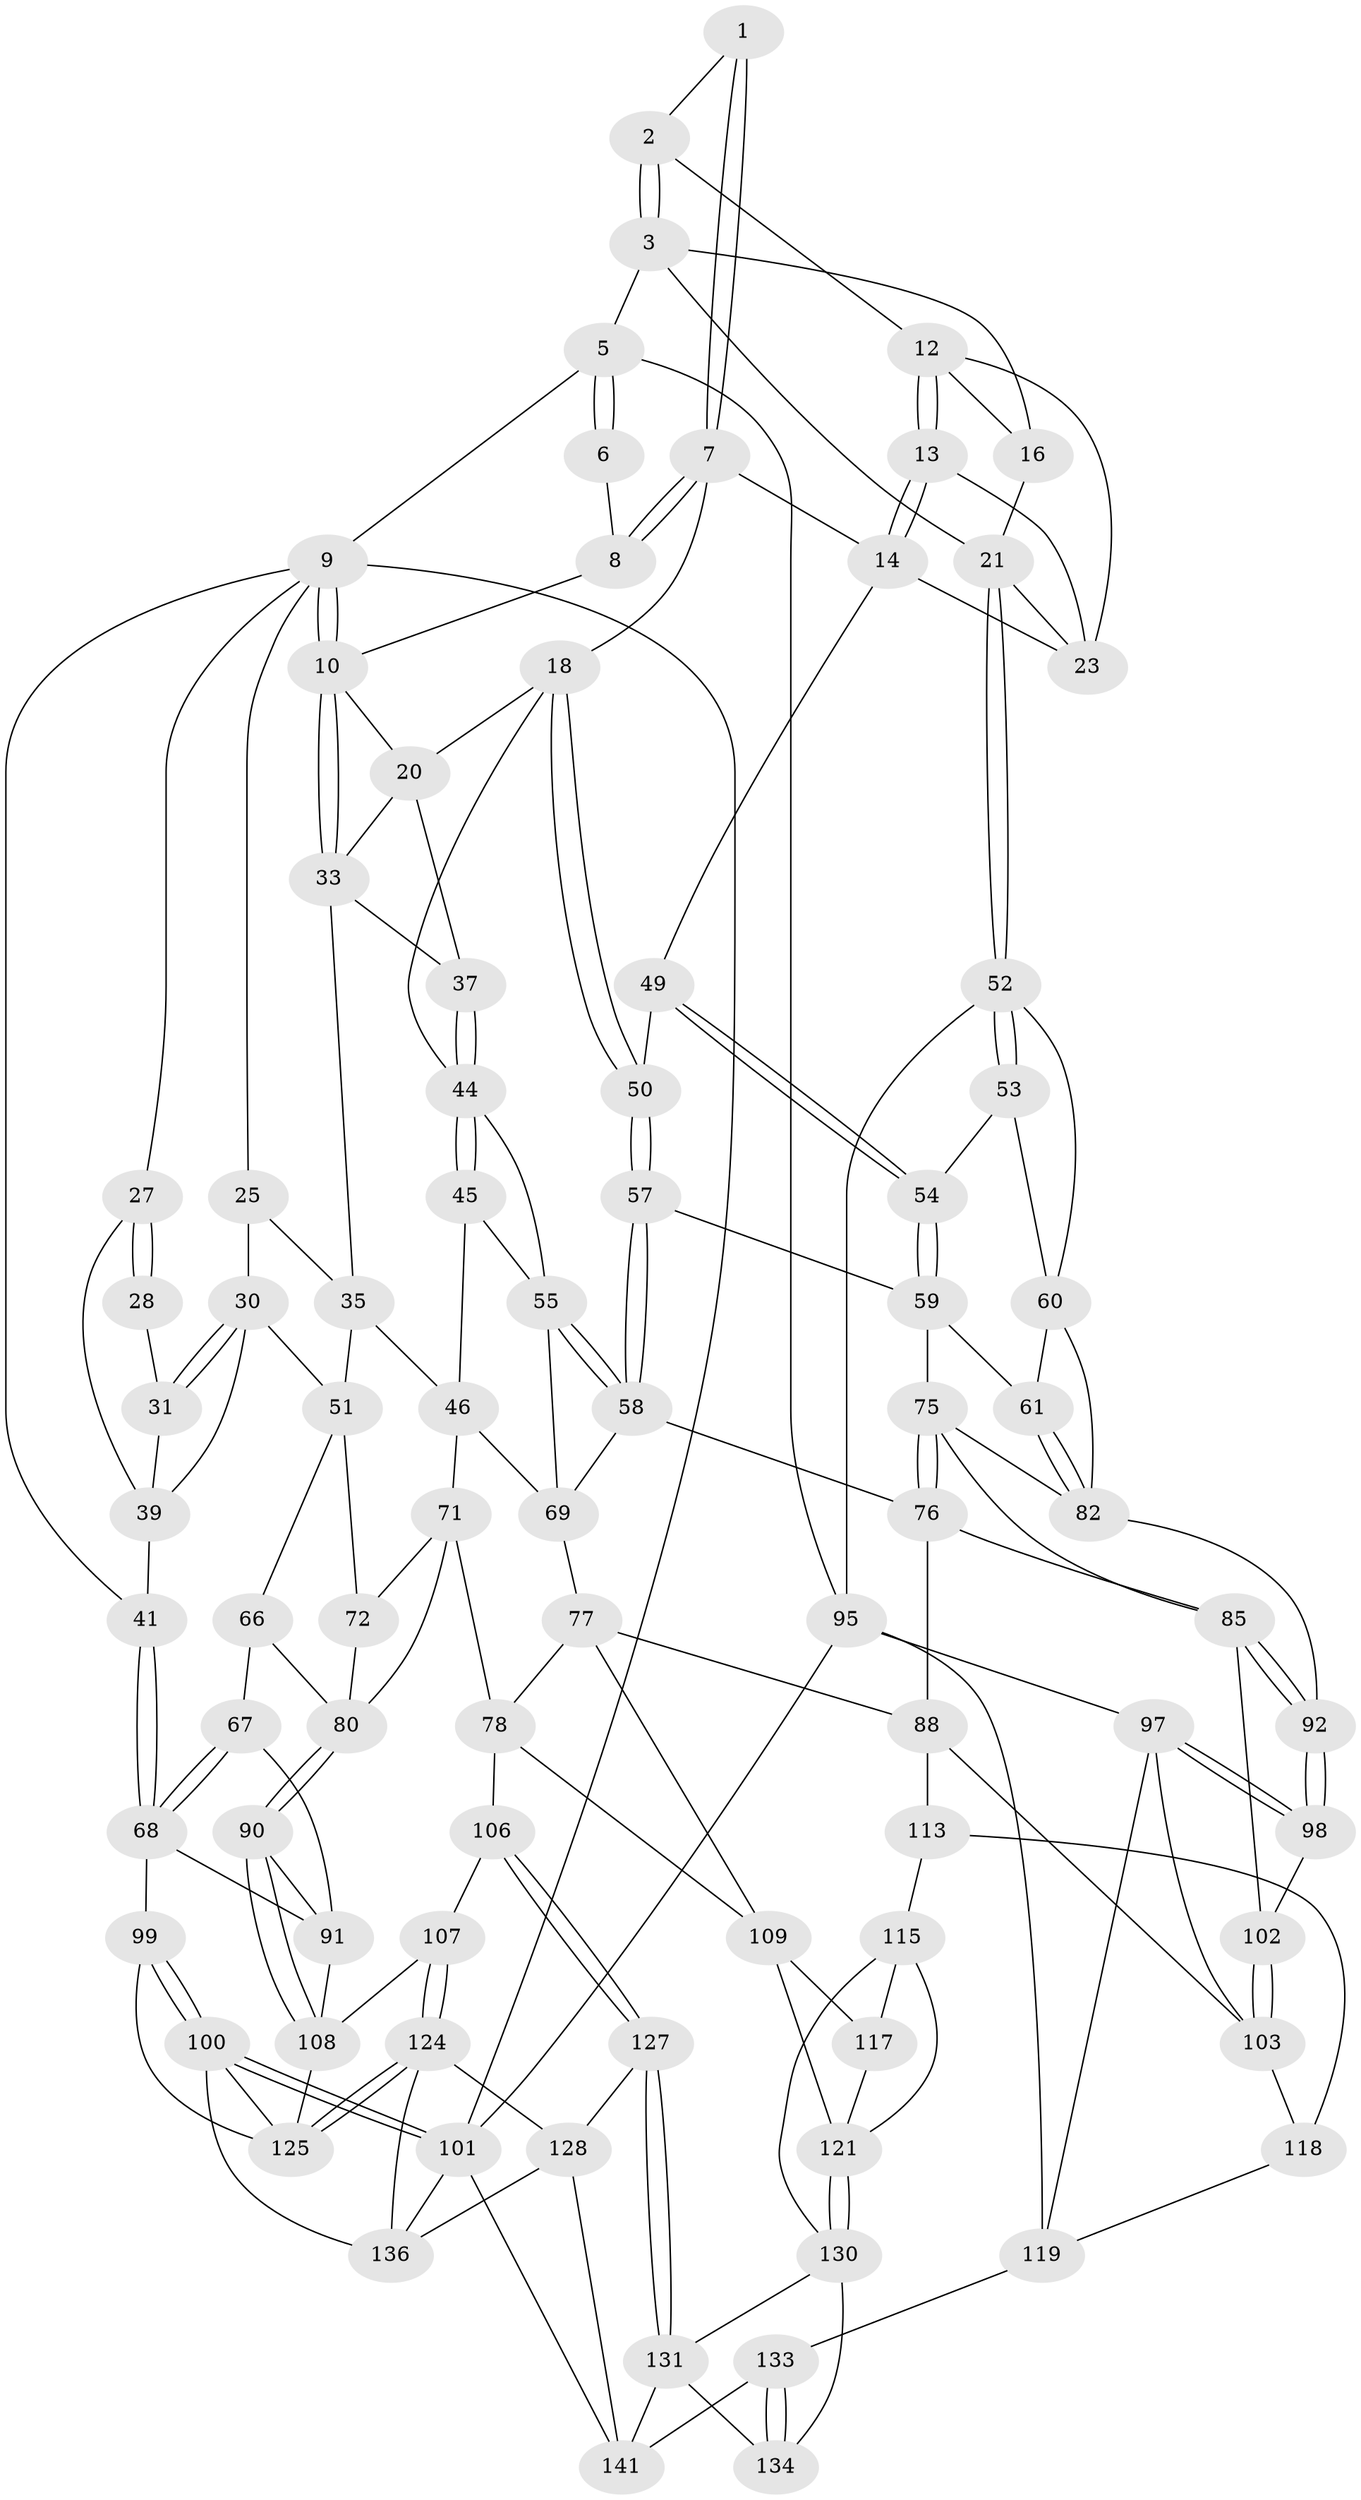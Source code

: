 // original degree distribution, {3: 0.027972027972027972, 4: 0.22377622377622378, 5: 0.5174825174825175, 6: 0.23076923076923078}
// Generated by graph-tools (version 1.1) at 2025/11/02/27/25 16:11:56]
// undirected, 87 vertices, 195 edges
graph export_dot {
graph [start="1"]
  node [color=gray90,style=filled];
  1 [pos="+0.8095214921262351+0.0021967721162118366"];
  2 [pos="+0.8531139512851557+0.06993643469333158"];
  3 [pos="+1+0.010115511934552967",super="+4"];
  5 [pos="+1+0"];
  6 [pos="+0.7559999536502515+0"];
  7 [pos="+0.7205831933948851+0.1433300681055191",super="+15"];
  8 [pos="+0.5894512154149643+0"];
  9 [pos="+0.32957377404246546+0",super="+26"];
  10 [pos="+0.332507663918047+0",super="+11"];
  12 [pos="+0.8508826858980846+0.07861785042721617",super="+17"];
  13 [pos="+0.7641025523459493+0.20662725701349416"];
  14 [pos="+0.7511293992815854+0.21586919600236587",super="+43"];
  16 [pos="+0.9410031995999721+0.1188168944962925"];
  18 [pos="+0.7029446359185646+0.25181041447361435",super="+19"];
  20 [pos="+0.6497179770469146+0.23543717510285048",super="+36"];
  21 [pos="+1+0.26112569570950556",super="+22"];
  23 [pos="+0.9102075303238462+0.16910823157710347",super="+24"];
  25 [pos="+0.2925632033492304+0",super="+29"];
  27 [pos="+0+0.15196556906103006",super="+38"];
  28 [pos="+0.22984059353695832+0",super="+32"];
  30 [pos="+0.17813271197920616+0.27893278701709645",super="+42"];
  31 [pos="+0.15579133765825987+0.2373538349089158"];
  33 [pos="+0.3974765622017576+0.06419303490093979",super="+34"];
  35 [pos="+0.30534718005179895+0.3060887008265054",super="+47"];
  37 [pos="+0.4484432288506738+0.300061368727986"];
  39 [pos="+0.03705047835316592+0.3083382032194663",super="+40"];
  41 [pos="+0+0.4758667234491707"];
  44 [pos="+0.46525261953075014+0.34138789881703485",super="+48"];
  45 [pos="+0.4624803756663822+0.39298201798292187"];
  46 [pos="+0.3629508580429233+0.4298742597101179",super="+70"];
  49 [pos="+0.9381497621890537+0.3249845437850813"];
  50 [pos="+0.7248944694745986+0.32835590960011485"];
  51 [pos="+0.20333294839614086+0.5093885557811542",super="+65"];
  52 [pos="+1+0.45672118884402824",super="+63"];
  53 [pos="+0.9439097035185152+0.44103549323923563"];
  54 [pos="+0.8969672251155516+0.4049748097312821"];
  55 [pos="+0.5480880025615624+0.4206436761600293",super="+56"];
  57 [pos="+0.7556982753521951+0.43980163325194127"];
  58 [pos="+0.7227346760632882+0.4743045185013018",super="+73"];
  59 [pos="+0.759878749525752+0.4407135729859365",super="+62"];
  60 [pos="+0.9421490256276394+0.4615524324002312",super="+64"];
  61 [pos="+0.8684333125630149+0.5481116941100056"];
  66 [pos="+0.1968318772225266+0.5378654070851778"];
  67 [pos="+0.08085075812984388+0.5757637313612669"];
  68 [pos="+0+0.6110516059206355",super="+94"];
  69 [pos="+0.5102059116695333+0.5209302133098137",super="+74"];
  71 [pos="+0.38103320684635794+0.5569415138222015",super="+79"];
  72 [pos="+0.37246538897480375+0.5560304815630814"];
  75 [pos="+0.8021335610878016+0.6166980545190967",super="+83"];
  76 [pos="+0.7032021076714464+0.6130081126535616",super="+87"];
  77 [pos="+0.4955206897360005+0.6626268578566014",super="+89"];
  78 [pos="+0.4623960997866272+0.6780365788226628",super="+105"];
  80 [pos="+0.24570045237937482+0.6918650845893187",super="+81"];
  82 [pos="+0.9327258519114107+0.6057274899614602",super="+84"];
  85 [pos="+0.8203295294217434+0.6710311091617404",super="+86"];
  88 [pos="+0.6321359020925273+0.7336851734133862",super="+104"];
  90 [pos="+0.23380768068813504+0.7270452326307697"];
  91 [pos="+0.10780886718696507+0.6777259801239878",super="+93"];
  92 [pos="+0.9103226820703801+0.6840463124779571"];
  95 [pos="+1+1",super="+96"];
  97 [pos="+0.9232758380876034+0.7824592590381853",super="+111"];
  98 [pos="+0.9037607318420058+0.7108023996393671"];
  99 [pos="+0+0.9081737077759212"];
  100 [pos="+0+1",super="+137"];
  101 [pos="+0+1",super="+143"];
  102 [pos="+0.7889958524063089+0.7483436798471356"];
  103 [pos="+0.7889925483642598+0.7483536627916397",super="+112"];
  106 [pos="+0.34624986370766886+0.8052540072087122"];
  107 [pos="+0.2515194894989363+0.7492441106012786"];
  108 [pos="+0.23279035174172835+0.7344732459908893",super="+123"];
  109 [pos="+0.5881534064194407+0.7763706479033404",super="+110"];
  113 [pos="+0.6789552125058705+0.8154126548335728",super="+114"];
  115 [pos="+0.6607266069659071+0.9208290813894315",super="+116"];
  117 [pos="+0.5848511434425546+0.795977955753212"];
  118 [pos="+0.7365029937749298+0.8130884297517937",super="+120"];
  119 [pos="+0.8222821734487286+0.8754670204189952",super="+132"];
  121 [pos="+0.4837663008791054+0.8783778240042482",super="+122"];
  124 [pos="+0.29661421500617513+0.9027942551306273",super="+129"];
  125 [pos="+0.16889601438315233+0.8610114172955752",super="+126"];
  127 [pos="+0.36270712949358597+0.8806941760535381"];
  128 [pos="+0.3377667714713388+0.903653294900758",super="+138"];
  130 [pos="+0.4771783254057789+0.890140619198556",super="+135"];
  131 [pos="+0.46289537492136124+0.9085800356519795",super="+140"];
  133 [pos="+0.6930770677716006+1"];
  134 [pos="+0.6665095777040931+1"];
  136 [pos="+0.2317083267951566+1",super="+139"];
  141 [pos="+0.4258859173911957+0.9813106287718721",super="+142"];
  1 -- 2;
  1 -- 7;
  1 -- 7;
  2 -- 3;
  2 -- 3;
  2 -- 12;
  3 -- 16;
  3 -- 5;
  3 -- 21;
  5 -- 6;
  5 -- 6;
  5 -- 9;
  5 -- 95;
  6 -- 8;
  7 -- 8;
  7 -- 8;
  7 -- 18;
  7 -- 14;
  8 -- 10;
  9 -- 10;
  9 -- 10;
  9 -- 25;
  9 -- 27;
  9 -- 101;
  9 -- 41;
  10 -- 33;
  10 -- 33;
  10 -- 20;
  12 -- 13;
  12 -- 13;
  12 -- 16;
  12 -- 23;
  13 -- 14;
  13 -- 14;
  13 -- 23;
  14 -- 49;
  14 -- 23;
  16 -- 21;
  18 -- 50;
  18 -- 50;
  18 -- 20;
  18 -- 44;
  20 -- 33;
  20 -- 37;
  21 -- 52;
  21 -- 52;
  21 -- 23;
  25 -- 35;
  25 -- 30;
  27 -- 28;
  27 -- 28;
  27 -- 39;
  28 -- 31;
  30 -- 31;
  30 -- 31;
  30 -- 51;
  30 -- 39;
  31 -- 39;
  33 -- 35;
  33 -- 37;
  35 -- 51;
  35 -- 46;
  37 -- 44;
  37 -- 44;
  39 -- 41;
  41 -- 68;
  41 -- 68;
  44 -- 45;
  44 -- 45;
  44 -- 55;
  45 -- 46;
  45 -- 55;
  46 -- 69;
  46 -- 71;
  49 -- 50;
  49 -- 54;
  49 -- 54;
  50 -- 57;
  50 -- 57;
  51 -- 72;
  51 -- 66;
  52 -- 53;
  52 -- 53;
  52 -- 95;
  52 -- 60;
  53 -- 54;
  53 -- 60;
  54 -- 59;
  54 -- 59;
  55 -- 58;
  55 -- 58;
  55 -- 69;
  57 -- 58;
  57 -- 58;
  57 -- 59;
  58 -- 76;
  58 -- 69;
  59 -- 75;
  59 -- 61;
  60 -- 61;
  60 -- 82;
  61 -- 82;
  61 -- 82;
  66 -- 67;
  66 -- 80;
  67 -- 68;
  67 -- 68;
  67 -- 91;
  68 -- 99;
  68 -- 91;
  69 -- 77;
  71 -- 72;
  71 -- 80;
  71 -- 78;
  72 -- 80;
  75 -- 76;
  75 -- 76;
  75 -- 82;
  75 -- 85;
  76 -- 88;
  76 -- 85;
  77 -- 78;
  77 -- 88;
  77 -- 109;
  78 -- 106;
  78 -- 109;
  80 -- 90;
  80 -- 90;
  82 -- 92;
  85 -- 92;
  85 -- 92;
  85 -- 102;
  88 -- 113;
  88 -- 103;
  90 -- 91;
  90 -- 108;
  90 -- 108;
  91 -- 108;
  92 -- 98;
  92 -- 98;
  95 -- 101;
  95 -- 119;
  95 -- 97;
  97 -- 98;
  97 -- 98;
  97 -- 119;
  97 -- 103;
  98 -- 102;
  99 -- 100;
  99 -- 100;
  99 -- 125;
  100 -- 101;
  100 -- 101;
  100 -- 136;
  100 -- 125;
  101 -- 136;
  101 -- 141;
  102 -- 103;
  102 -- 103;
  103 -- 118;
  106 -- 107;
  106 -- 127;
  106 -- 127;
  107 -- 108;
  107 -- 124;
  107 -- 124;
  108 -- 125;
  109 -- 117;
  109 -- 121;
  113 -- 118 [weight=2];
  113 -- 115;
  115 -- 117;
  115 -- 130;
  115 -- 121;
  117 -- 121;
  118 -- 119;
  119 -- 133;
  121 -- 130;
  121 -- 130;
  124 -- 125;
  124 -- 125;
  124 -- 128;
  124 -- 136;
  127 -- 128;
  127 -- 131;
  127 -- 131;
  128 -- 136;
  128 -- 141;
  130 -- 131;
  130 -- 134;
  131 -- 141;
  131 -- 134;
  133 -- 134;
  133 -- 134;
  133 -- 141;
}
